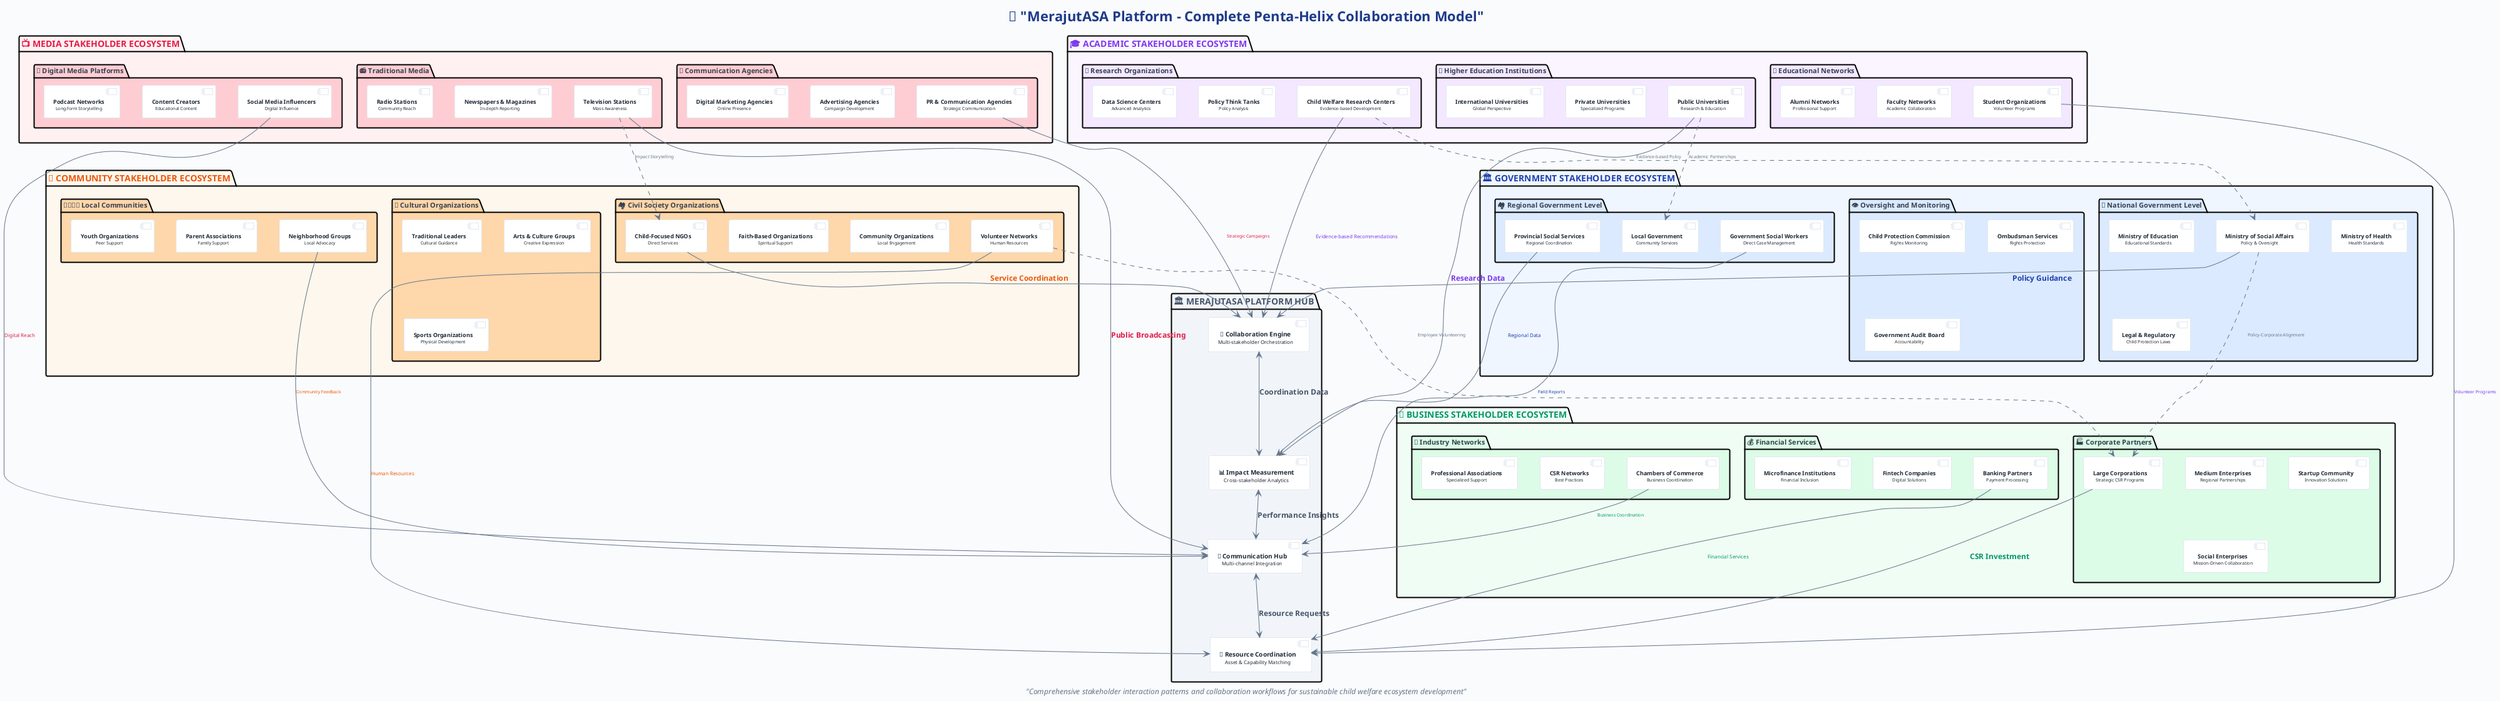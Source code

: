 @startuml collaboration-model-complete
!include <C4/C4_Container>

!define TITLE "MerajutASA Platform - Complete Penta-Helix Collaboration Model"
!define DESCRIPTION "Comprehensive stakeholder interaction patterns and collaboration workflows for sustainable child welfare ecosystem development"

' Modern color scheme with better contrast
skinparam backgroundColor #FAFBFC
skinparam component {
    BackgroundColor #FFFFFF
    BorderColor #E2E8F0
    BorderThickness 1
    FontColor #1F2937
    FontSize 9
}
skinparam package {
    BorderThickness 2
    FontColor #374151
    FontSize 11
}
skinparam arrow {
    Color #64748B
    Thickness 1
}

title <size:22><b><color:#1E3A8A>🤝 TITLE</color></b></size>
caption <size:12><color:#64748B><i>DESCRIPTION</i></color></size>

' CENTRAL PLATFORM HUB
package "<size:14><b><color:#475569>🏛️ MERAJUTASA PLATFORM HUB</color></b></size>" as platform #F1F5F9 {
    [<size:10><b>🎯 Collaboration Engine</b></size>\n<size:8>Multi-stakeholder Orchestration</size>] as collaboration_engine #FFFFFF
    [<size:10><b>📊 Impact Measurement</b></size>\n<size:8>Cross-stakeholder Analytics</size>] as impact_measurement #FFFFFF  
    [<size:10><b>💬 Communication Hub</b></size>\n<size:8>Multi-channel Integration</size>] as communication_hub #FFFFFF
    [<size:10><b>🔄 Resource Coordination</b></size>\n<size:8>Asset & Capability Matching</size>] as resource_coordination #FFFFFF
}

' GOVERNMENT ECOSYSTEM - COMPLETE STRUCTURE
package "<size:14><b><color:#1E40AF>🏛️ GOVERNMENT STAKEHOLDER ECOSYSTEM</color></b></size>" as government #EFF6FF {
    
    package "<size:11><b>🏢 National Government Level</b></size>" as national_gov #DBEAFE {
        [<size:9><b>Ministry of Social Affairs</b></size>\n<size:7>Policy & Oversight</size>] as ministry_social #FFFFFF
        [<size:9><b>Ministry of Education</b></size>\n<size:7>Educational Standards</size>] as ministry_education #FFFFFF
        [<size:9><b>Ministry of Health</b></size>\n<size:7>Health Standards</size>] as ministry_health #FFFFFF
        [<size:9><b>Legal & Regulatory</b></size>\n<size:7>Child Protection Laws</size>] as legal_framework #FFFFFF
    }
    
    package "<size:11><b>🏘️ Regional Government Level</b></size>" as regional_gov #DBEAFE {
        [<size:9><b>Provincial Social Services</b></size>\n<size:7>Regional Coordination</size>] as provincial_social #FFFFFF
        [<size:9><b>Local Government</b></size>\n<size:7>Community Services</size>] as local_government #FFFFFF
        [<size:9><b>Government Social Workers</b></size>\n<size:7>Direct Case Management</size>] as social_workers #FFFFFF
    }
    
    package "<size:11><b>👁️ Oversight and Monitoring</b></size>" as oversight #DBEAFE {
        [<size:9><b>Child Protection Commission</b></size>\n<size:7>Rights Monitoring</size>] as child_protection_commission #FFFFFF
        [<size:9><b>Ombudsman Services</b></size>\n<size:7>Rights Protection</size>] as ombudsman #FFFFFF
        [<size:9><b>Government Audit Board</b></size>\n<size:7>Accountability</size>] as audit_board #FFFFFF
    }
}

' BUSINESS ECOSYSTEM - COMPLETE STRUCTURE  
package "<size:14><b><color:#059669>🏢 BUSINESS STAKEHOLDER ECOSYSTEM</color></b></size>" as business #F0FDF4 {
    
    package "<size:11><b>🏭 Corporate Partners</b></size>" as corporate #DCFCE7 {
        [<size:9><b>Large Corporations</b></size>\n<size:7>Strategic CSR Programs</size>] as large_corporations #FFFFFF
        [<size:9><b>Medium Enterprises</b></size>\n<size:7>Regional Partnerships</size>] as medium_enterprises #FFFFFF
        [<size:9><b>Startup Community</b></size>\n<size:7>Innovation Solutions</size>] as startup_community #FFFFFF
        [<size:9><b>Social Enterprises</b></size>\n<size:7>Mission-Driven Collaboration</size>] as social_enterprises #FFFFFF
    }
    
    package "<size:11><b>💰 Financial Services</b></size>" as financial #DCFCE7 {
        [<size:9><b>Banking Partners</b></size>\n<size:7>Payment Processing</size>] as banks #FFFFFF
        [<size:9><b>Fintech Companies</b></size>\n<size:7>Digital Solutions</size>] as fintech #FFFFFF
        [<size:9><b>Microfinance Institutions</b></size>\n<size:7>Financial Inclusion</size>] as microfinance #FFFFFF
    }
    
    package "<size:11><b>🤝 Industry Networks</b></size>" as industry #DCFCE7 {
        [<size:9><b>Chambers of Commerce</b></size>\n<size:7>Business Coordination</size>] as business_chambers #FFFFFF
        [<size:9><b>CSR Networks</b></size>\n<size:7>Best Practices</size>] as csr_networks #FFFFFF
        [<size:9><b>Professional Associations</b></size>\n<size:7>Specialized Support</size>] as professional_associations #FFFFFF
    }
}

' ACADEMIC ECOSYSTEM - COMPLETE STRUCTURE
package "<size:14><b><color:#7C3AED>🎓 ACADEMIC STAKEHOLDER ECOSYSTEM</color></b></size>" as academic #FAF5FF {
    
    package "<size:11><b>🏫 Higher Education Institutions</b></size>" as universities_group #F3E8FF {
        [<size:9><b>Public Universities</b></size>\n<size:7>Research & Education</size>] as public_universities #FFFFFF
        [<size:9><b>Private Universities</b></size>\n<size:7>Specialized Programs</size>] as private_universities #FFFFFF
        [<size:9><b>International Universities</b></size>\n<size:7>Global Perspective</size>] as international_universities #FFFFFF
    }
    
    package "<size:11><b>🔬 Research Organizations</b></size>" as research #F3E8FF {
        [<size:9><b>Child Welfare Research Centers</b></size>\n<size:7>Evidence-based Development</size>] as child_welfare_institutes #FFFFFF
        [<size:9><b>Policy Think Tanks</b></size>\n<size:7>Policy Analysis</size>] as policy_think_tanks #FFFFFF
        [<size:9><b>Data Science Centers</b></size>\n<size:7>Advanced Analytics</size>] as data_science_centers #FFFFFF
    }
    
    package "<size:11><b>👥 Educational Networks</b></size>" as educational #F3E8FF {
        [<size:9><b>Student Organizations</b></size>\n<size:7>Volunteer Programs</size>] as student_organizations #FFFFFF
        [<size:9><b>Faculty Networks</b></size>\n<size:7>Academic Collaboration</size>] as faculty_networks #FFFFFF
        [<size:9><b>Alumni Networks</b></size>\n<size:7>Professional Support</size>] as alumni_associations #FFFFFF
    }
}

' COMMUNITY ECOSYSTEM - COMPLETE STRUCTURE
package "<size:14><b><color:#EA580C>🤲 COMMUNITY STAKEHOLDER ECOSYSTEM</color></b></size>" as community #FEF7ED {
    
    package "<size:11><b>🏘️ Civil Society Organizations</b></size>" as civil_society #FED7AA {
        [<size:9><b>Child-Focused NGOs</b></size>\n<size:7>Direct Services</size>] as child_ngos #FFFFFF
        [<size:9><b>Community Organizations</b></size>\n<size:7>Local Engagement</size>] as community_organizations #FFFFFF
        [<size:9><b>Faith-Based Organizations</b></size>\n<size:7>Spiritual Support</size>] as faith_based_groups #FFFFFF
        [<size:9><b>Volunteer Networks</b></size>\n<size:7>Human Resources</size>] as volunteer_networks #FFFFFF
    }
    
    package "<size:11><b>👨‍👩‍👧‍👦 Local Communities</b></size>" as local_communities #FED7AA {
        [<size:9><b>Neighborhood Groups</b></size>\n<size:7>Local Advocacy</size>] as neighborhood_groups #FFFFFF
        [<size:9><b>Parent Associations</b></size>\n<size:7>Family Support</size>] as parent_associations #FFFFFF
        [<size:9><b>Youth Organizations</b></size>\n<size:7>Peer Support</size>] as youth_groups #FFFFFF
    }
    
    package "<size:11><b>🎨 Cultural Organizations</b></size>" as cultural #FED7AA {
        [<size:9><b>Traditional Leaders</b></size>\n<size:7>Cultural Guidance</size>] as traditional_leaders #FFFFFF
        [<size:9><b>Arts & Culture Groups</b></size>\n<size:7>Creative Expression</size>] as arts_organizations #FFFFFF
        [<size:9><b>Sports Organizations</b></size>\n<size:7>Physical Development</size>] as sports_clubs #FFFFFF
    }
}

' MEDIA ECOSYSTEM - COMPLETE STRUCTURE
package "<size:14><b><color:#E11D48>📺 MEDIA STAKEHOLDER ECOSYSTEM</color></b></size>" as media #FFF1F2 {
    
    package "<size:11><b>📻 Traditional Media</b></size>" as traditional_media #FECDD3 {
        [<size:9><b>Television Stations</b></size>\n<size:7>Mass Awareness</size>] as television_stations #FFFFFF
        [<size:9><b>Newspapers & Magazines</b></size>\n<size:7>In-depth Reporting</size>] as newspapers #FFFFFF
        [<size:9><b>Radio Stations</b></size>\n<size:7>Community Reach</size>] as radio_stations #FFFFFF
    }
    
    package "<size:11><b>📱 Digital Media Platforms</b></size>" as digital_media #FECDD3 {
        [<size:9><b>Social Media Influencers</b></size>\n<size:7>Digital Influence</size>] as social_media_influencers #FFFFFF
        [<size:9><b>Content Creators</b></size>\n<size:7>Educational Content</size>] as content_creators #FFFFFF
        [<size:9><b>Podcast Networks</b></size>\n<size:7>Long-form Storytelling</size>] as podcast_networks #FFFFFF
    }
    
    package "<size:11><b>📢 Communication Agencies</b></size>" as comm_agencies #FECDD3 {
        [<size:9><b>PR & Communication Agencies</b></size>\n<size:7>Strategic Communication</size>] as pr_agencies #FFFFFF
        [<size:9><b>Advertising Agencies</b></size>\n<size:7>Campaign Development</size>] as advertising_agencies #FFFFFF
        [<size:9><b>Digital Marketing Agencies</b></size>\n<size:7>Online Presence</size>] as digital_agencies #FFFFFF
    }
}

' STRATEGIC CONNECTIONS - ORGANIZED BY PRIORITY

' Tier 1: Core Platform Integration (Thickest lines)
ministry_social --> collaboration_engine : <b><color:#1E40AF>Policy Guidance</color></b>
large_corporations --> resource_coordination : <b><color:#059669>CSR Investment</color></b>
public_universities --> impact_measurement : <b><color:#7C3AED>Research Data</color></b>
child_ngos --> collaboration_engine : <b><color:#EA580C>Service Coordination</color></b>
television_stations --> communication_hub : <b><color:#E11D48>Public Broadcasting</color></b>

' Tier 2: Secondary Platform Connections  
provincial_social --> impact_measurement : <size:8><color:#1E40AF>Regional Data</color></size>
banks --> resource_coordination : <size:8><color:#059669>Financial Services</color></size>
child_welfare_institutes --> collaboration_engine : <size:8><color:#7C3AED>Evidence-based Recommendations</color></size>
volunteer_networks --> resource_coordination : <size:8><color:#EA580C>Human Resources</color></size>
social_media_influencers --> communication_hub : <size:8><color:#E11D48>Digital Reach</color></size>

' Tier 3: Supporting Connections
social_workers --> communication_hub : <size:7><color:#1E40AF>Field Reports</color></size>
business_chambers --> communication_hub : <size:7><color:#059669>Business Coordination</color></size>
student_organizations --> resource_coordination : <size:7><color:#7C3AED>Volunteer Programs</color></size>
neighborhood_groups --> communication_hub : <size:7><color:#EA580C>Community Feedback</color></size>
pr_agencies --> collaboration_engine : <size:7><color:#E11D48>Strategic Campaigns</color></size>

' Platform Internal Coordination
collaboration_engine <--> impact_measurement : <b><color:#475569>Coordination Data</color></b>
impact_measurement <--> communication_hub : <b><color:#475569>Performance Insights</color></b>
communication_hub <--> resource_coordination : <b><color:#475569>Resource Requests</color></b>

' Key Cross-Stakeholder Partnerships (Dotted to minimize visual clutter)
ministry_social ..> large_corporations : <size:7><color:#64748B>Policy-Corporate Alignment</color></size>
child_welfare_institutes ..> ministry_social : <size:7><color:#64748B>Evidence-based Policy</color></size>
volunteer_networks ..> large_corporations : <size:7><color:#64748B>Employee Volunteering</color></size>
television_stations ..> child_ngos : <size:7><color:#64748B>Impact Storytelling</color></size>
public_universities ..> local_government : <size:7><color:#64748B>Academic Partnerships</color></size>

@enduml